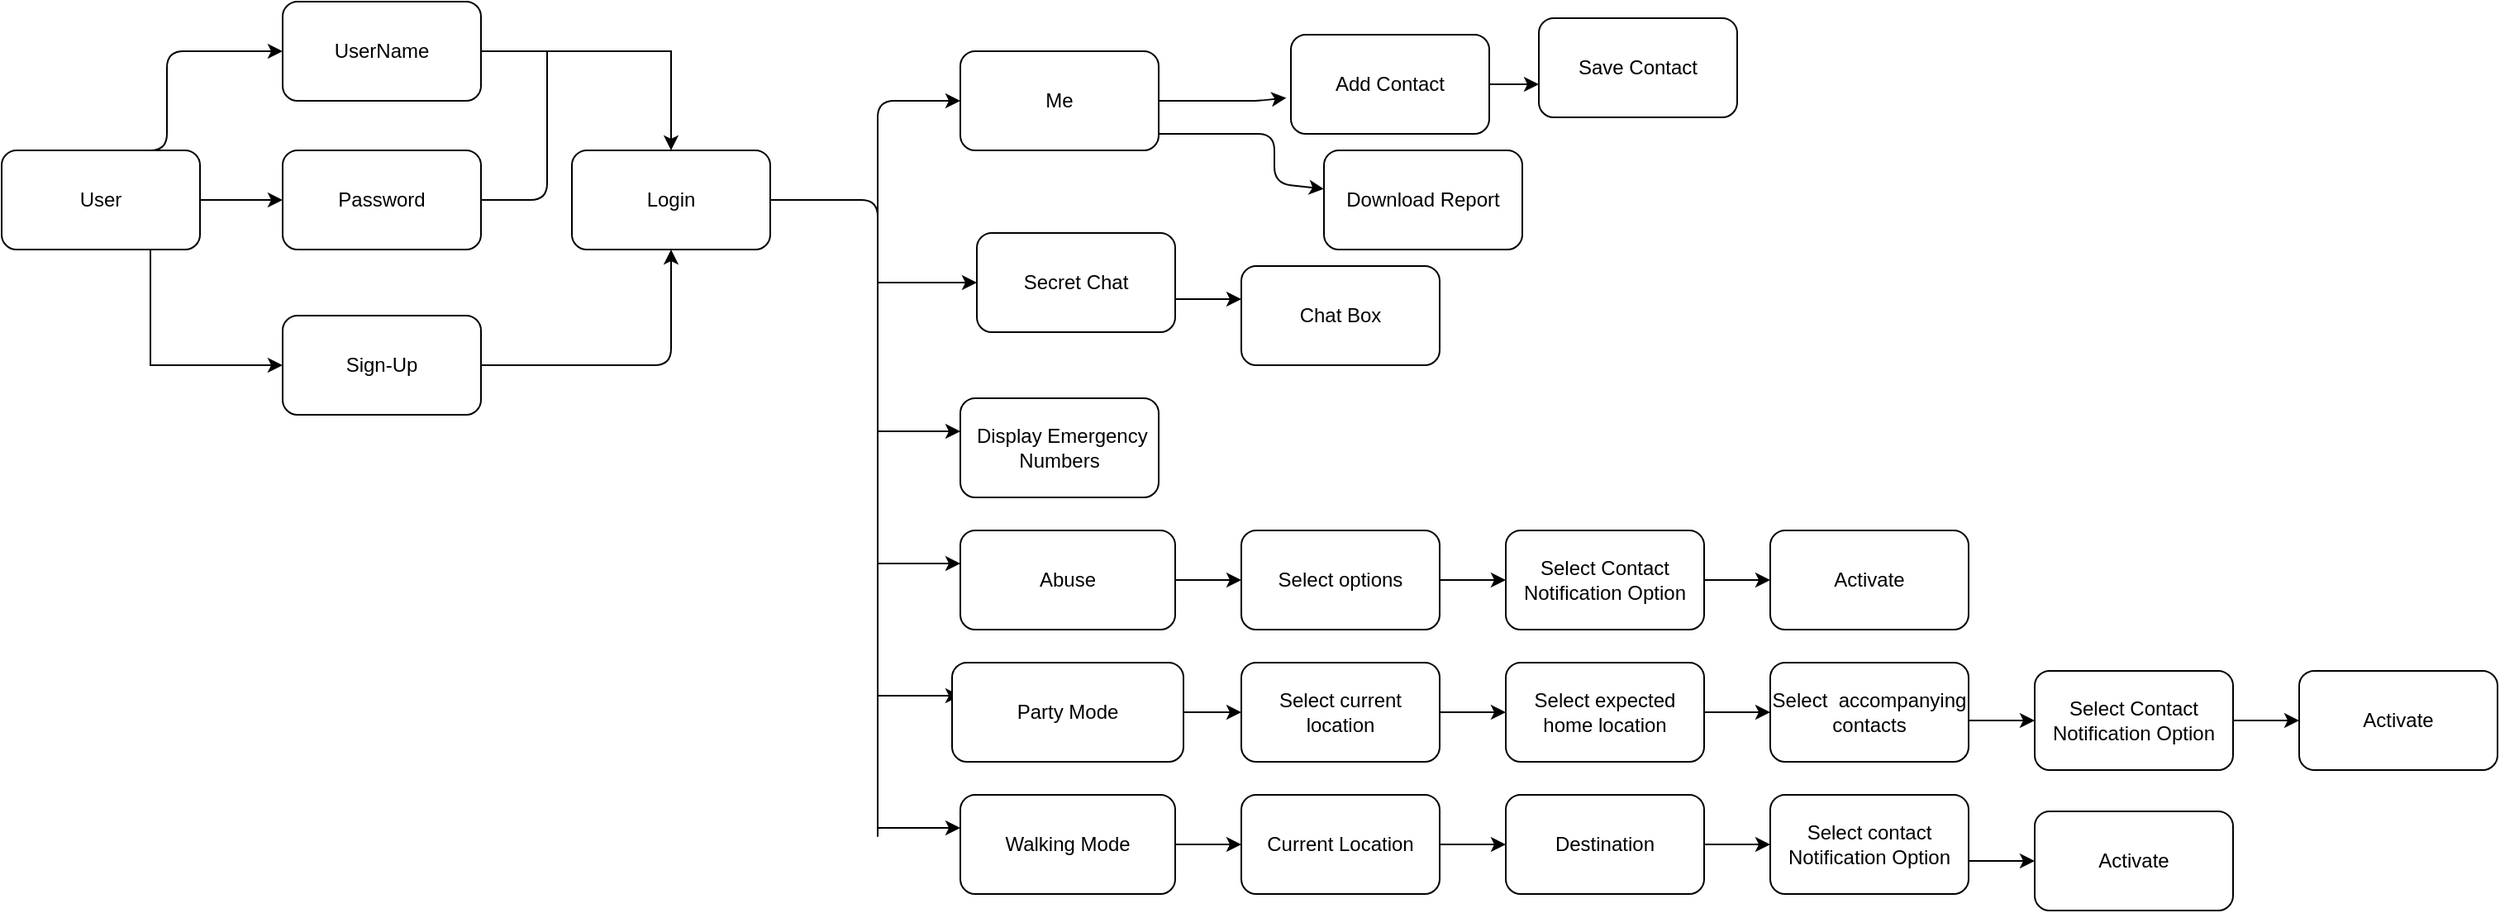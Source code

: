<mxfile version="13.7.7" type="github">
  <diagram id="YIhLA673CySWcGxgqSJr" name="Page-1">
    <mxGraphModel dx="1038" dy="548" grid="1" gridSize="10" guides="1" tooltips="1" connect="1" arrows="1" fold="1" page="1" pageScale="1" pageWidth="1100" pageHeight="850" math="0" shadow="0">
      <root>
        <mxCell id="0" />
        <mxCell id="1" parent="0" />
        <mxCell id="OJl8rYbP5pRNovjzFYsz-4" style="edgeStyle=orthogonalEdgeStyle;rounded=0;orthogonalLoop=1;jettySize=auto;html=1;exitX=1;exitY=0.5;exitDx=0;exitDy=0;entryX=0;entryY=0.5;entryDx=0;entryDy=0;" edge="1" parent="1" source="igALqkXPBZ-Jk3Xrs15g-1" target="igALqkXPBZ-Jk3Xrs15g-6">
          <mxGeometry relative="1" as="geometry" />
        </mxCell>
        <mxCell id="OJl8rYbP5pRNovjzFYsz-6" style="edgeStyle=orthogonalEdgeStyle;rounded=0;orthogonalLoop=1;jettySize=auto;html=1;exitX=0.75;exitY=1;exitDx=0;exitDy=0;entryX=0;entryY=0.5;entryDx=0;entryDy=0;" edge="1" parent="1" source="igALqkXPBZ-Jk3Xrs15g-1" target="igALqkXPBZ-Jk3Xrs15g-7">
          <mxGeometry relative="1" as="geometry" />
        </mxCell>
        <mxCell id="igALqkXPBZ-Jk3Xrs15g-1" value="User" style="rounded=1;whiteSpace=wrap;html=1;" parent="1" vertex="1">
          <mxGeometry x="20" y="110" width="120" height="60" as="geometry" />
        </mxCell>
        <mxCell id="igALqkXPBZ-Jk3Xrs15g-2" value="Login" style="rounded=1;whiteSpace=wrap;html=1;" parent="1" vertex="1">
          <mxGeometry x="365" y="110" width="120" height="60" as="geometry" />
        </mxCell>
        <mxCell id="OJl8rYbP5pRNovjzFYsz-10" style="edgeStyle=orthogonalEdgeStyle;rounded=0;orthogonalLoop=1;jettySize=auto;html=1;entryX=0.5;entryY=0;entryDx=0;entryDy=0;" edge="1" parent="1" source="igALqkXPBZ-Jk3Xrs15g-3" target="igALqkXPBZ-Jk3Xrs15g-2">
          <mxGeometry relative="1" as="geometry" />
        </mxCell>
        <mxCell id="igALqkXPBZ-Jk3Xrs15g-3" value="UserName" style="rounded=1;whiteSpace=wrap;html=1;" parent="1" vertex="1">
          <mxGeometry x="190" y="20" width="120" height="60" as="geometry" />
        </mxCell>
        <mxCell id="igALqkXPBZ-Jk3Xrs15g-4" value="&amp;nbsp;Display Emergency Numbers" style="rounded=1;whiteSpace=wrap;html=1;" parent="1" vertex="1">
          <mxGeometry x="600" y="260" width="120" height="60" as="geometry" />
        </mxCell>
        <mxCell id="igALqkXPBZ-Jk3Xrs15g-5" value="Me" style="rounded=1;whiteSpace=wrap;html=1;" parent="1" vertex="1">
          <mxGeometry x="600" y="50" width="120" height="60" as="geometry" />
        </mxCell>
        <mxCell id="igALqkXPBZ-Jk3Xrs15g-6" value="Password" style="rounded=1;whiteSpace=wrap;html=1;" parent="1" vertex="1">
          <mxGeometry x="190" y="110" width="120" height="60" as="geometry" />
        </mxCell>
        <mxCell id="igALqkXPBZ-Jk3Xrs15g-7" value="Sign-Up" style="rounded=1;whiteSpace=wrap;html=1;" parent="1" vertex="1">
          <mxGeometry x="190" y="210" width="120" height="60" as="geometry" />
        </mxCell>
        <mxCell id="OJl8rYbP5pRNovjzFYsz-31" style="edgeStyle=orthogonalEdgeStyle;rounded=0;orthogonalLoop=1;jettySize=auto;html=1;exitX=1;exitY=0.5;exitDx=0;exitDy=0;" edge="1" parent="1" source="igALqkXPBZ-Jk3Xrs15g-8" target="OJl8rYbP5pRNovjzFYsz-32">
          <mxGeometry relative="1" as="geometry">
            <mxPoint x="830" y="180" as="targetPoint" />
            <Array as="points">
              <mxPoint x="730" y="200" />
            </Array>
          </mxGeometry>
        </mxCell>
        <mxCell id="igALqkXPBZ-Jk3Xrs15g-8" value="Secret Chat" style="rounded=1;whiteSpace=wrap;html=1;" parent="1" vertex="1">
          <mxGeometry x="610" y="160" width="120" height="60" as="geometry" />
        </mxCell>
        <mxCell id="igALqkXPBZ-Jk3Xrs15g-10" value="" style="endArrow=classic;html=1;entryX=0;entryY=0.5;entryDx=0;entryDy=0;exitX=0.5;exitY=0;exitDx=0;exitDy=0;" parent="1" target="igALqkXPBZ-Jk3Xrs15g-3" edge="1" source="igALqkXPBZ-Jk3Xrs15g-1">
          <mxGeometry width="50" height="50" relative="1" as="geometry">
            <mxPoint x="400" y="280" as="sourcePoint" />
            <mxPoint x="340" y="120" as="targetPoint" />
            <Array as="points">
              <mxPoint x="120" y="110" />
              <mxPoint x="120" y="50" />
            </Array>
          </mxGeometry>
        </mxCell>
        <mxCell id="OJl8rYbP5pRNovjzFYsz-9" value="" style="endArrow=classic;html=1;entryX=0.5;entryY=1;entryDx=0;entryDy=0;" edge="1" parent="1" target="igALqkXPBZ-Jk3Xrs15g-2">
          <mxGeometry width="50" height="50" relative="1" as="geometry">
            <mxPoint x="310" y="240" as="sourcePoint" />
            <mxPoint x="450" y="260" as="targetPoint" />
            <Array as="points">
              <mxPoint x="310" y="240" />
              <mxPoint x="425" y="240" />
            </Array>
          </mxGeometry>
        </mxCell>
        <mxCell id="OJl8rYbP5pRNovjzFYsz-16" value="" style="endArrow=none;html=1;exitX=1;exitY=0.5;exitDx=0;exitDy=0;" edge="1" parent="1" source="igALqkXPBZ-Jk3Xrs15g-6">
          <mxGeometry width="50" height="50" relative="1" as="geometry">
            <mxPoint x="400" y="290" as="sourcePoint" />
            <mxPoint x="350" y="50" as="targetPoint" />
            <Array as="points">
              <mxPoint x="350" y="140" />
            </Array>
          </mxGeometry>
        </mxCell>
        <mxCell id="OJl8rYbP5pRNovjzFYsz-17" value="" style="endArrow=classic;html=1;exitX=1;exitY=0.5;exitDx=0;exitDy=0;" edge="1" parent="1" source="igALqkXPBZ-Jk3Xrs15g-2">
          <mxGeometry width="50" height="50" relative="1" as="geometry">
            <mxPoint x="450" y="240" as="sourcePoint" />
            <mxPoint x="600" y="80" as="targetPoint" />
            <Array as="points">
              <mxPoint x="550" y="140" />
              <mxPoint x="550" y="530" />
              <mxPoint x="550" y="80" />
            </Array>
          </mxGeometry>
        </mxCell>
        <mxCell id="OJl8rYbP5pRNovjzFYsz-19" value="" style="endArrow=classic;html=1;entryX=0;entryY=0.5;entryDx=0;entryDy=0;" edge="1" parent="1" target="igALqkXPBZ-Jk3Xrs15g-8">
          <mxGeometry width="50" height="50" relative="1" as="geometry">
            <mxPoint x="550" y="190" as="sourcePoint" />
            <mxPoint x="610" y="170" as="targetPoint" />
            <Array as="points">
              <mxPoint x="590" y="190" />
            </Array>
          </mxGeometry>
        </mxCell>
        <mxCell id="OJl8rYbP5pRNovjzFYsz-22" value="" style="endArrow=classic;html=1;" edge="1" parent="1">
          <mxGeometry width="50" height="50" relative="1" as="geometry">
            <mxPoint x="550" y="280" as="sourcePoint" />
            <mxPoint x="600" y="280" as="targetPoint" />
            <Array as="points">
              <mxPoint x="570" y="280" />
              <mxPoint x="600" y="280" />
            </Array>
          </mxGeometry>
        </mxCell>
        <mxCell id="OJl8rYbP5pRNovjzFYsz-23" value="" style="endArrow=classic;html=1;exitX=1;exitY=0.5;exitDx=0;exitDy=0;entryX=-0.023;entryY=0.637;entryDx=0;entryDy=0;entryPerimeter=0;" edge="1" parent="1" source="igALqkXPBZ-Jk3Xrs15g-5" target="OJl8rYbP5pRNovjzFYsz-24">
          <mxGeometry width="50" height="50" relative="1" as="geometry">
            <mxPoint x="780" y="130" as="sourcePoint" />
            <mxPoint x="790" y="50" as="targetPoint" />
            <Array as="points">
              <mxPoint x="760" y="80" />
              <mxPoint x="780" y="80" />
            </Array>
          </mxGeometry>
        </mxCell>
        <mxCell id="OJl8rYbP5pRNovjzFYsz-24" value="Add Contact" style="rounded=1;whiteSpace=wrap;html=1;" vertex="1" parent="1">
          <mxGeometry x="800" y="40" width="120" height="60" as="geometry" />
        </mxCell>
        <mxCell id="OJl8rYbP5pRNovjzFYsz-25" value="" style="endArrow=classic;html=1;" edge="1" parent="1" target="OJl8rYbP5pRNovjzFYsz-26">
          <mxGeometry width="50" height="50" relative="1" as="geometry">
            <mxPoint x="720" y="100" as="sourcePoint" />
            <mxPoint x="840" y="130" as="targetPoint" />
            <Array as="points">
              <mxPoint x="790" y="100" />
              <mxPoint x="790" y="130" />
            </Array>
          </mxGeometry>
        </mxCell>
        <mxCell id="OJl8rYbP5pRNovjzFYsz-26" value="Download Report" style="rounded=1;whiteSpace=wrap;html=1;" vertex="1" parent="1">
          <mxGeometry x="820" y="110" width="120" height="60" as="geometry" />
        </mxCell>
        <mxCell id="OJl8rYbP5pRNovjzFYsz-27" value="" style="endArrow=classic;html=1;exitX=1;exitY=0.5;exitDx=0;exitDy=0;" edge="1" parent="1" source="OJl8rYbP5pRNovjzFYsz-24" target="OJl8rYbP5pRNovjzFYsz-28">
          <mxGeometry width="50" height="50" relative="1" as="geometry">
            <mxPoint x="800" y="260" as="sourcePoint" />
            <mxPoint x="970" y="70" as="targetPoint" />
            <Array as="points">
              <mxPoint x="950" y="70" />
            </Array>
          </mxGeometry>
        </mxCell>
        <mxCell id="OJl8rYbP5pRNovjzFYsz-28" value="Save Contact" style="rounded=1;whiteSpace=wrap;html=1;" vertex="1" parent="1">
          <mxGeometry x="950" y="30" width="120" height="60" as="geometry" />
        </mxCell>
        <mxCell id="OJl8rYbP5pRNovjzFYsz-32" value="Chat Box" style="rounded=1;whiteSpace=wrap;html=1;" vertex="1" parent="1">
          <mxGeometry x="770" y="180" width="120" height="60" as="geometry" />
        </mxCell>
        <mxCell id="OJl8rYbP5pRNovjzFYsz-34" value="" style="endArrow=classic;html=1;" edge="1" parent="1">
          <mxGeometry width="50" height="50" relative="1" as="geometry">
            <mxPoint x="550" y="360" as="sourcePoint" />
            <mxPoint x="600" y="360" as="targetPoint" />
            <Array as="points" />
          </mxGeometry>
        </mxCell>
        <mxCell id="OJl8rYbP5pRNovjzFYsz-35" value="Abuse" style="rounded=1;whiteSpace=wrap;html=1;" vertex="1" parent="1">
          <mxGeometry x="600" y="340" width="130" height="60" as="geometry" />
        </mxCell>
        <mxCell id="OJl8rYbP5pRNovjzFYsz-36" value="Select options" style="rounded=1;whiteSpace=wrap;html=1;" vertex="1" parent="1">
          <mxGeometry x="770" y="340" width="120" height="60" as="geometry" />
        </mxCell>
        <mxCell id="OJl8rYbP5pRNovjzFYsz-37" value="" style="endArrow=classic;html=1;exitX=1;exitY=0.5;exitDx=0;exitDy=0;entryX=0;entryY=0.5;entryDx=0;entryDy=0;" edge="1" parent="1" source="OJl8rYbP5pRNovjzFYsz-35" target="OJl8rYbP5pRNovjzFYsz-36">
          <mxGeometry width="50" height="50" relative="1" as="geometry">
            <mxPoint x="800" y="250" as="sourcePoint" />
            <mxPoint x="850" y="200" as="targetPoint" />
            <Array as="points" />
          </mxGeometry>
        </mxCell>
        <mxCell id="OJl8rYbP5pRNovjzFYsz-38" value="" style="endArrow=classic;html=1;exitX=1;exitY=0.5;exitDx=0;exitDy=0;" edge="1" parent="1" source="OJl8rYbP5pRNovjzFYsz-36" target="OJl8rYbP5pRNovjzFYsz-39">
          <mxGeometry width="50" height="50" relative="1" as="geometry">
            <mxPoint x="920" y="390" as="sourcePoint" />
            <mxPoint x="960" y="370" as="targetPoint" />
          </mxGeometry>
        </mxCell>
        <mxCell id="OJl8rYbP5pRNovjzFYsz-39" value="Select Contact Notification Option" style="rounded=1;whiteSpace=wrap;html=1;" vertex="1" parent="1">
          <mxGeometry x="930" y="340" width="120" height="60" as="geometry" />
        </mxCell>
        <mxCell id="OJl8rYbP5pRNovjzFYsz-40" value="" style="endArrow=classic;html=1;exitX=1;exitY=0.5;exitDx=0;exitDy=0;" edge="1" parent="1" source="OJl8rYbP5pRNovjzFYsz-39" target="OJl8rYbP5pRNovjzFYsz-41">
          <mxGeometry width="50" height="50" relative="1" as="geometry">
            <mxPoint x="1050" y="390" as="sourcePoint" />
            <mxPoint x="1080" y="370" as="targetPoint" />
          </mxGeometry>
        </mxCell>
        <mxCell id="OJl8rYbP5pRNovjzFYsz-41" value="Activate" style="rounded=1;whiteSpace=wrap;html=1;" vertex="1" parent="1">
          <mxGeometry x="1090" y="340" width="120" height="60" as="geometry" />
        </mxCell>
        <mxCell id="OJl8rYbP5pRNovjzFYsz-42" value="" style="endArrow=classic;html=1;" edge="1" parent="1">
          <mxGeometry width="50" height="50" relative="1" as="geometry">
            <mxPoint x="550" y="440" as="sourcePoint" />
            <mxPoint x="600" y="440" as="targetPoint" />
            <Array as="points" />
          </mxGeometry>
        </mxCell>
        <mxCell id="OJl8rYbP5pRNovjzFYsz-43" value="Party Mode" style="rounded=1;whiteSpace=wrap;html=1;" vertex="1" parent="1">
          <mxGeometry x="595" y="420" width="140" height="60" as="geometry" />
        </mxCell>
        <mxCell id="OJl8rYbP5pRNovjzFYsz-44" value="Select current location" style="rounded=1;whiteSpace=wrap;html=1;" vertex="1" parent="1">
          <mxGeometry x="770" y="420" width="120" height="60" as="geometry" />
        </mxCell>
        <mxCell id="OJl8rYbP5pRNovjzFYsz-45" value="" style="endArrow=classic;html=1;exitX=1;exitY=0.5;exitDx=0;exitDy=0;entryX=0;entryY=0.5;entryDx=0;entryDy=0;" edge="1" parent="1" source="OJl8rYbP5pRNovjzFYsz-43" target="OJl8rYbP5pRNovjzFYsz-44">
          <mxGeometry width="50" height="50" relative="1" as="geometry">
            <mxPoint x="800" y="330" as="sourcePoint" />
            <mxPoint x="850" y="280" as="targetPoint" />
            <Array as="points" />
          </mxGeometry>
        </mxCell>
        <mxCell id="OJl8rYbP5pRNovjzFYsz-46" value="" style="endArrow=classic;html=1;exitX=1;exitY=0.5;exitDx=0;exitDy=0;" edge="1" parent="1" source="OJl8rYbP5pRNovjzFYsz-44" target="OJl8rYbP5pRNovjzFYsz-47">
          <mxGeometry width="50" height="50" relative="1" as="geometry">
            <mxPoint x="855" y="470" as="sourcePoint" />
            <mxPoint x="895" y="450" as="targetPoint" />
          </mxGeometry>
        </mxCell>
        <mxCell id="OJl8rYbP5pRNovjzFYsz-47" value="Select expected home location" style="rounded=1;whiteSpace=wrap;html=1;" vertex="1" parent="1">
          <mxGeometry x="930" y="420" width="120" height="60" as="geometry" />
        </mxCell>
        <mxCell id="OJl8rYbP5pRNovjzFYsz-48" value="" style="endArrow=classic;html=1;exitX=1;exitY=0.5;exitDx=0;exitDy=0;" edge="1" parent="1" source="OJl8rYbP5pRNovjzFYsz-47" target="OJl8rYbP5pRNovjzFYsz-49">
          <mxGeometry width="50" height="50" relative="1" as="geometry">
            <mxPoint x="1050" y="470" as="sourcePoint" />
            <mxPoint x="1080" y="450" as="targetPoint" />
          </mxGeometry>
        </mxCell>
        <mxCell id="OJl8rYbP5pRNovjzFYsz-49" value="Select&amp;nbsp; accompanying contacts" style="rounded=1;whiteSpace=wrap;html=1;" vertex="1" parent="1">
          <mxGeometry x="1090" y="420" width="120" height="60" as="geometry" />
        </mxCell>
        <mxCell id="OJl8rYbP5pRNovjzFYsz-53" value="" style="endArrow=classic;html=1;exitX=1;exitY=0.5;exitDx=0;exitDy=0;" edge="1" parent="1" target="OJl8rYbP5pRNovjzFYsz-54">
          <mxGeometry width="50" height="50" relative="1" as="geometry">
            <mxPoint x="1210" y="455" as="sourcePoint" />
            <mxPoint x="1280" y="455" as="targetPoint" />
          </mxGeometry>
        </mxCell>
        <mxCell id="OJl8rYbP5pRNovjzFYsz-54" value="Select Contact Notification Option" style="rounded=1;whiteSpace=wrap;html=1;" vertex="1" parent="1">
          <mxGeometry x="1250" y="425" width="120" height="60" as="geometry" />
        </mxCell>
        <mxCell id="OJl8rYbP5pRNovjzFYsz-55" value="" style="endArrow=classic;html=1;exitX=1;exitY=0.5;exitDx=0;exitDy=0;" edge="1" parent="1" target="OJl8rYbP5pRNovjzFYsz-56">
          <mxGeometry width="50" height="50" relative="1" as="geometry">
            <mxPoint x="1370" y="455" as="sourcePoint" />
            <mxPoint x="1400" y="455" as="targetPoint" />
          </mxGeometry>
        </mxCell>
        <mxCell id="OJl8rYbP5pRNovjzFYsz-56" value="Activate" style="rounded=1;whiteSpace=wrap;html=1;" vertex="1" parent="1">
          <mxGeometry x="1410" y="425" width="120" height="60" as="geometry" />
        </mxCell>
        <mxCell id="OJl8rYbP5pRNovjzFYsz-59" value="" style="endArrow=classic;html=1;" edge="1" parent="1">
          <mxGeometry width="50" height="50" relative="1" as="geometry">
            <mxPoint x="550" y="520" as="sourcePoint" />
            <mxPoint x="600" y="520" as="targetPoint" />
            <Array as="points" />
          </mxGeometry>
        </mxCell>
        <mxCell id="OJl8rYbP5pRNovjzFYsz-67" style="edgeStyle=orthogonalEdgeStyle;rounded=0;orthogonalLoop=1;jettySize=auto;html=1;exitX=1;exitY=0.5;exitDx=0;exitDy=0;entryX=0;entryY=0.5;entryDx=0;entryDy=0;" edge="1" parent="1" source="OJl8rYbP5pRNovjzFYsz-60" target="OJl8rYbP5pRNovjzFYsz-61">
          <mxGeometry relative="1" as="geometry" />
        </mxCell>
        <mxCell id="OJl8rYbP5pRNovjzFYsz-60" value="Walking Mode" style="rounded=1;whiteSpace=wrap;html=1;" vertex="1" parent="1">
          <mxGeometry x="600" y="500" width="130" height="60" as="geometry" />
        </mxCell>
        <mxCell id="OJl8rYbP5pRNovjzFYsz-61" value="Current Location" style="rounded=1;whiteSpace=wrap;html=1;" vertex="1" parent="1">
          <mxGeometry x="770" y="500" width="120" height="60" as="geometry" />
        </mxCell>
        <mxCell id="OJl8rYbP5pRNovjzFYsz-62" value="" style="endArrow=classic;html=1;exitX=1;exitY=0.5;exitDx=0;exitDy=0;" edge="1" parent="1" source="OJl8rYbP5pRNovjzFYsz-61" target="OJl8rYbP5pRNovjzFYsz-63">
          <mxGeometry width="50" height="50" relative="1" as="geometry">
            <mxPoint x="920" y="550" as="sourcePoint" />
            <mxPoint x="960" y="530" as="targetPoint" />
          </mxGeometry>
        </mxCell>
        <mxCell id="OJl8rYbP5pRNovjzFYsz-63" value="Destination" style="rounded=1;whiteSpace=wrap;html=1;" vertex="1" parent="1">
          <mxGeometry x="930" y="500" width="120" height="60" as="geometry" />
        </mxCell>
        <mxCell id="OJl8rYbP5pRNovjzFYsz-64" value="" style="endArrow=classic;html=1;exitX=1;exitY=0.5;exitDx=0;exitDy=0;" edge="1" parent="1" source="OJl8rYbP5pRNovjzFYsz-63" target="OJl8rYbP5pRNovjzFYsz-65">
          <mxGeometry width="50" height="50" relative="1" as="geometry">
            <mxPoint x="1050" y="550" as="sourcePoint" />
            <mxPoint x="1080" y="530" as="targetPoint" />
          </mxGeometry>
        </mxCell>
        <mxCell id="OJl8rYbP5pRNovjzFYsz-65" value="Select contact Notification Option" style="rounded=1;whiteSpace=wrap;html=1;" vertex="1" parent="1">
          <mxGeometry x="1090" y="500" width="120" height="60" as="geometry" />
        </mxCell>
        <mxCell id="OJl8rYbP5pRNovjzFYsz-68" value="" style="endArrow=classic;html=1;exitX=1;exitY=0.5;exitDx=0;exitDy=0;" edge="1" parent="1" target="OJl8rYbP5pRNovjzFYsz-69">
          <mxGeometry width="50" height="50" relative="1" as="geometry">
            <mxPoint x="1210" y="540" as="sourcePoint" />
            <mxPoint x="1240" y="540" as="targetPoint" />
          </mxGeometry>
        </mxCell>
        <mxCell id="OJl8rYbP5pRNovjzFYsz-69" value="Activate" style="rounded=1;whiteSpace=wrap;html=1;" vertex="1" parent="1">
          <mxGeometry x="1250" y="510" width="120" height="60" as="geometry" />
        </mxCell>
      </root>
    </mxGraphModel>
  </diagram>
</mxfile>
